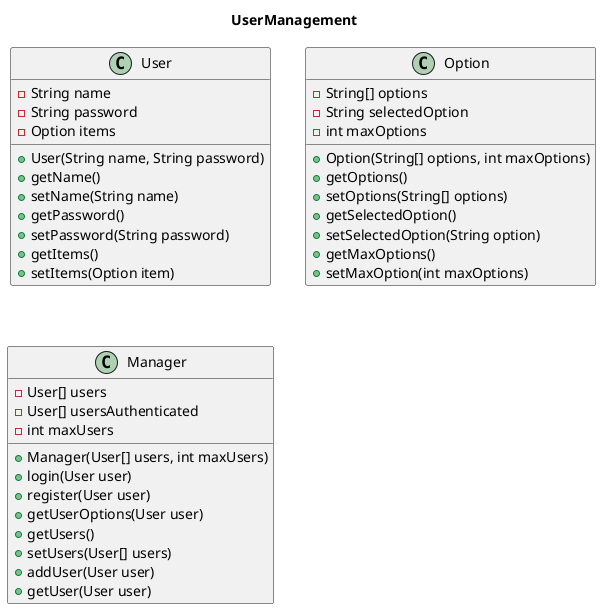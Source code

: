 @startuml
title UserManagement

class User {
    - String name
    - String password
    - Option items
    + User(String name, String password)
    + getName()
    + setName(String name)
    + getPassword()
    + setPassword(String password)
    + getItems()
    + setItems(Option item)
}

class Option {
    - String[] options
    - String selectedOption
    - int maxOptions
    + Option(String[] options, int maxOptions)
    + getOptions()
    + setOptions(String[] options)
    + getSelectedOption()
    + setSelectedOption(String option)
    + getMaxOptions()
    + setMaxOption(int maxOptions)
}

class Manager {
    - User[] users
    - User[] usersAuthenticated
    - int maxUsers
    + Manager(User[] users, int maxUsers)
    + login(User user)
    + register(User user)
    + getUserOptions(User user)
    + getUsers()
    + setUsers(User[] users)
    + addUser(User user)
    + getUser(User user)
}
@enduml